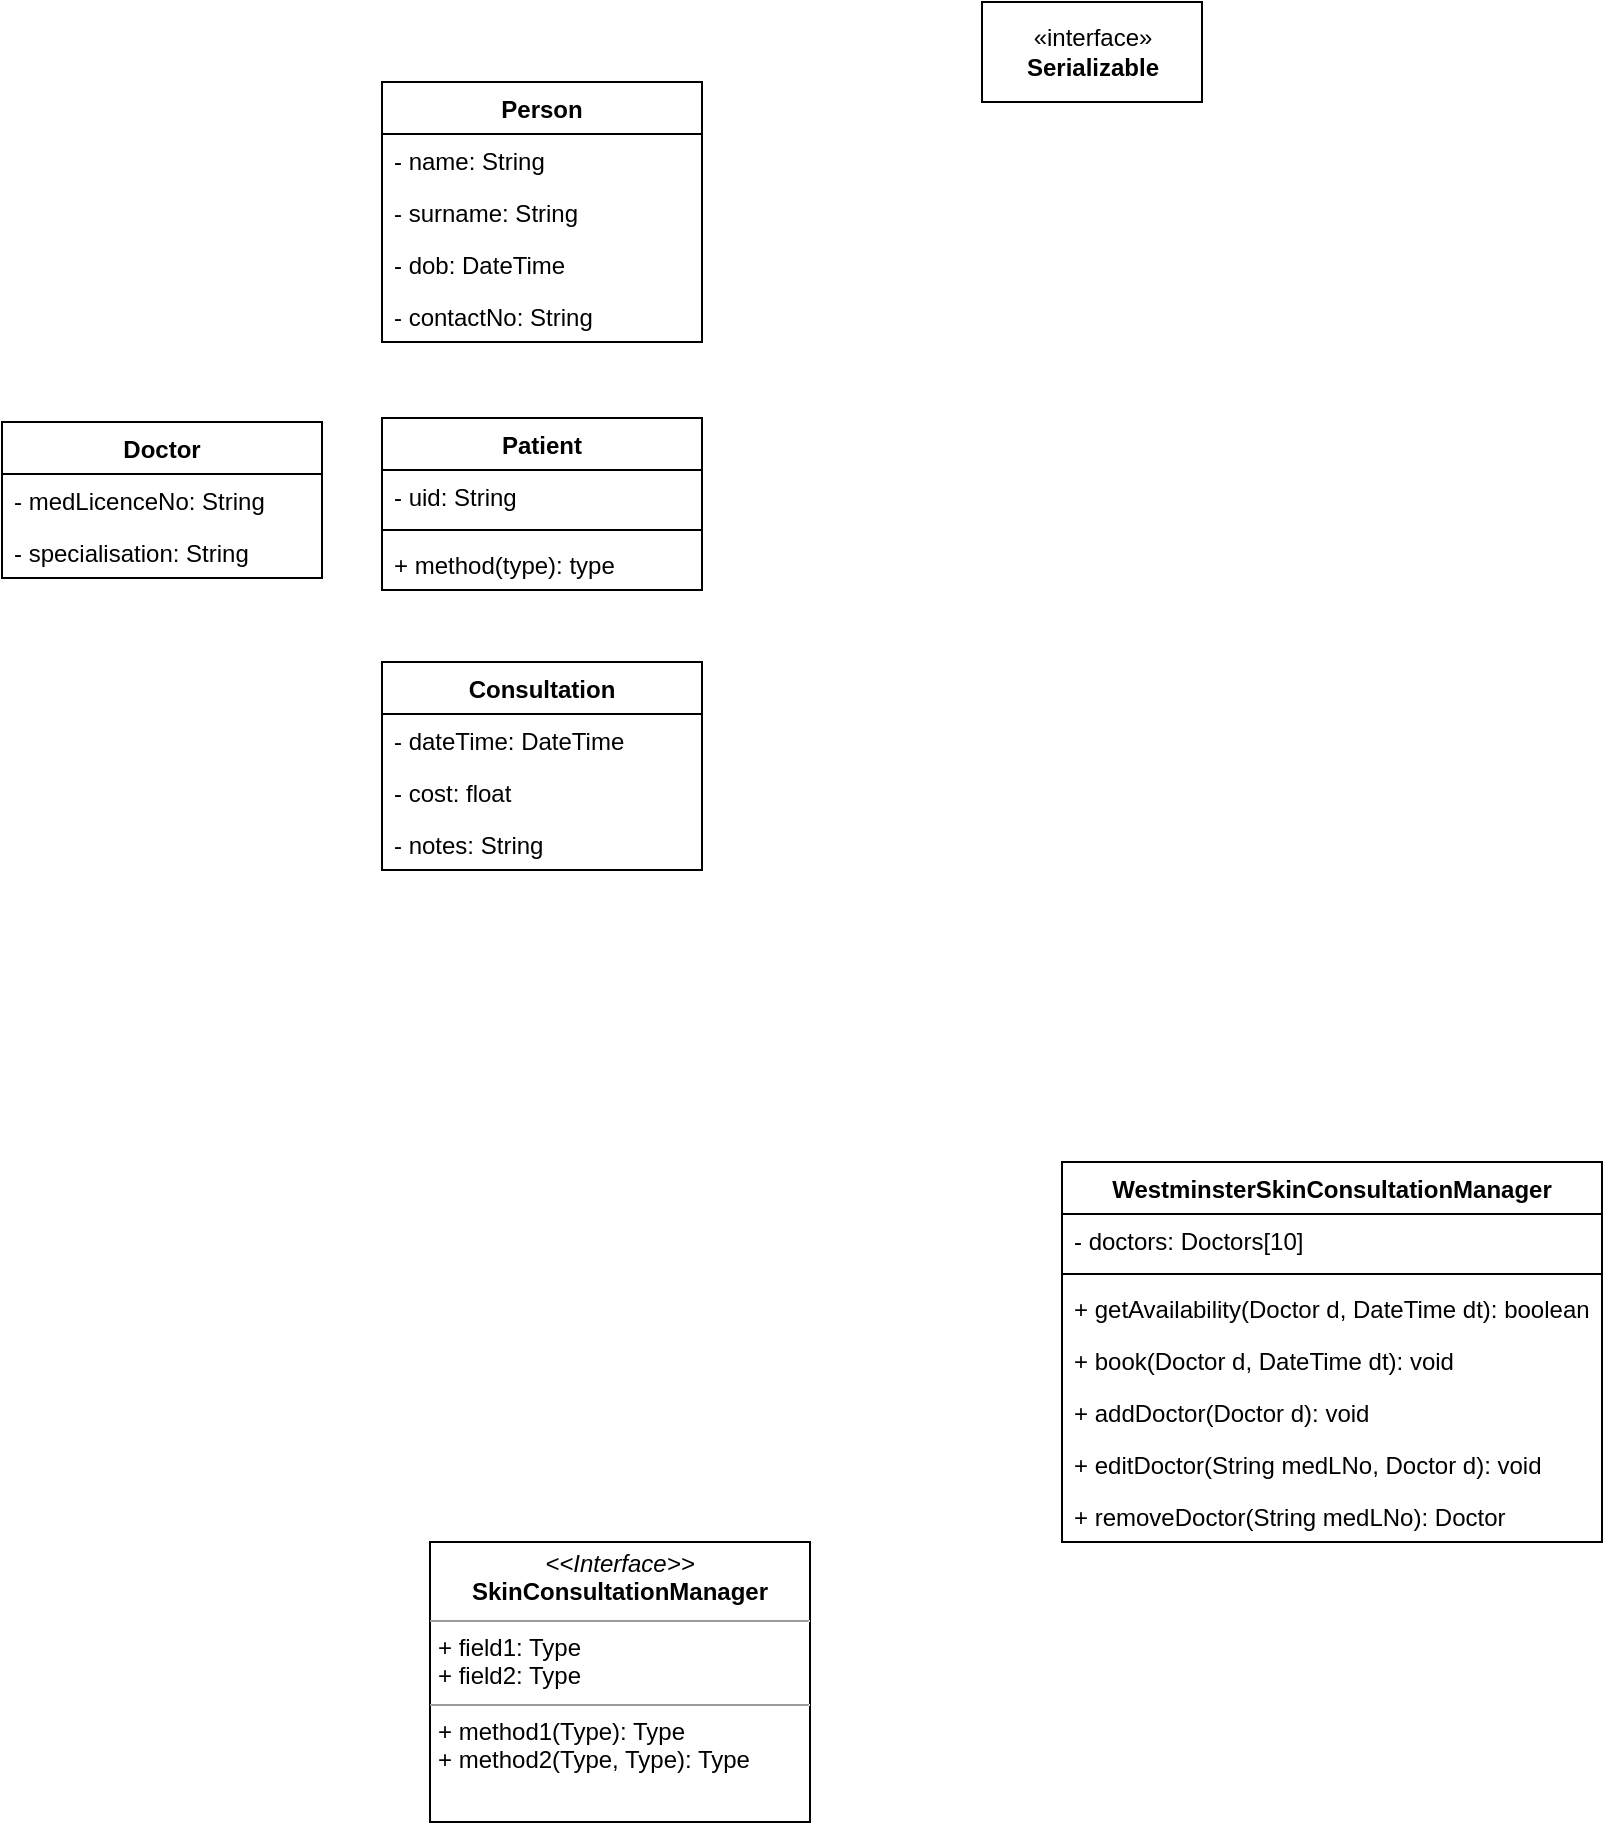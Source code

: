 <mxfile version="20.5.3" type="github">
  <diagram id="nVJlMUDEPwe4vzKLMH_6" name="Page-1">
    <mxGraphModel dx="460" dy="776" grid="1" gridSize="10" guides="1" tooltips="1" connect="1" arrows="1" fold="1" page="1" pageScale="1" pageWidth="827" pageHeight="1169" math="0" shadow="0">
      <root>
        <mxCell id="0" />
        <mxCell id="1" parent="0" />
        <mxCell id="Qx4rC9yRn6OZIbZmV-vm-1" value="Person" style="swimlane;fontStyle=1;align=center;verticalAlign=top;childLayout=stackLayout;horizontal=1;startSize=26;horizontalStack=0;resizeParent=1;resizeParentMax=0;resizeLast=0;collapsible=1;marginBottom=0;" parent="1" vertex="1">
          <mxGeometry x="200" y="60" width="160" height="130" as="geometry" />
        </mxCell>
        <mxCell id="Qx4rC9yRn6OZIbZmV-vm-2" value="- name: String" style="text;strokeColor=none;fillColor=none;align=left;verticalAlign=top;spacingLeft=4;spacingRight=4;overflow=hidden;rotatable=0;points=[[0,0.5],[1,0.5]];portConstraint=eastwest;" parent="Qx4rC9yRn6OZIbZmV-vm-1" vertex="1">
          <mxGeometry y="26" width="160" height="26" as="geometry" />
        </mxCell>
        <mxCell id="si1_aMFaE8ZHrP522x67-1" value="- surname: String" style="text;strokeColor=none;fillColor=none;align=left;verticalAlign=top;spacingLeft=4;spacingRight=4;overflow=hidden;rotatable=0;points=[[0,0.5],[1,0.5]];portConstraint=eastwest;" vertex="1" parent="Qx4rC9yRn6OZIbZmV-vm-1">
          <mxGeometry y="52" width="160" height="26" as="geometry" />
        </mxCell>
        <mxCell id="si1_aMFaE8ZHrP522x67-2" value="- dob: DateTime" style="text;strokeColor=none;fillColor=none;align=left;verticalAlign=top;spacingLeft=4;spacingRight=4;overflow=hidden;rotatable=0;points=[[0,0.5],[1,0.5]];portConstraint=eastwest;" vertex="1" parent="Qx4rC9yRn6OZIbZmV-vm-1">
          <mxGeometry y="78" width="160" height="26" as="geometry" />
        </mxCell>
        <mxCell id="si1_aMFaE8ZHrP522x67-3" value="- contactNo: String" style="text;strokeColor=none;fillColor=none;align=left;verticalAlign=top;spacingLeft=4;spacingRight=4;overflow=hidden;rotatable=0;points=[[0,0.5],[1,0.5]];portConstraint=eastwest;" vertex="1" parent="Qx4rC9yRn6OZIbZmV-vm-1">
          <mxGeometry y="104" width="160" height="26" as="geometry" />
        </mxCell>
        <mxCell id="Qx4rC9yRn6OZIbZmV-vm-5" value="Doctor" style="swimlane;fontStyle=1;align=center;verticalAlign=top;childLayout=stackLayout;horizontal=1;startSize=26;horizontalStack=0;resizeParent=1;resizeParentMax=0;resizeLast=0;collapsible=1;marginBottom=0;" parent="1" vertex="1">
          <mxGeometry x="10" y="230" width="160" height="78" as="geometry" />
        </mxCell>
        <mxCell id="Qx4rC9yRn6OZIbZmV-vm-6" value="- medLicenceNo: String" style="text;strokeColor=none;fillColor=none;align=left;verticalAlign=top;spacingLeft=4;spacingRight=4;overflow=hidden;rotatable=0;points=[[0,0.5],[1,0.5]];portConstraint=eastwest;" parent="Qx4rC9yRn6OZIbZmV-vm-5" vertex="1">
          <mxGeometry y="26" width="160" height="26" as="geometry" />
        </mxCell>
        <mxCell id="Qx4rC9yRn6OZIbZmV-vm-8" value="- specialisation: String" style="text;strokeColor=none;fillColor=none;align=left;verticalAlign=top;spacingLeft=4;spacingRight=4;overflow=hidden;rotatable=0;points=[[0,0.5],[1,0.5]];portConstraint=eastwest;" parent="Qx4rC9yRn6OZIbZmV-vm-5" vertex="1">
          <mxGeometry y="52" width="160" height="26" as="geometry" />
        </mxCell>
        <mxCell id="Qx4rC9yRn6OZIbZmV-vm-9" value="Patient" style="swimlane;fontStyle=1;align=center;verticalAlign=top;childLayout=stackLayout;horizontal=1;startSize=26;horizontalStack=0;resizeParent=1;resizeParentMax=0;resizeLast=0;collapsible=1;marginBottom=0;" parent="1" vertex="1">
          <mxGeometry x="200" y="228" width="160" height="86" as="geometry" />
        </mxCell>
        <mxCell id="Qx4rC9yRn6OZIbZmV-vm-10" value="- uid: String" style="text;strokeColor=none;fillColor=none;align=left;verticalAlign=top;spacingLeft=4;spacingRight=4;overflow=hidden;rotatable=0;points=[[0,0.5],[1,0.5]];portConstraint=eastwest;" parent="Qx4rC9yRn6OZIbZmV-vm-9" vertex="1">
          <mxGeometry y="26" width="160" height="26" as="geometry" />
        </mxCell>
        <mxCell id="Qx4rC9yRn6OZIbZmV-vm-11" value="" style="line;strokeWidth=1;fillColor=none;align=left;verticalAlign=middle;spacingTop=-1;spacingLeft=3;spacingRight=3;rotatable=0;labelPosition=right;points=[];portConstraint=eastwest;strokeColor=inherit;" parent="Qx4rC9yRn6OZIbZmV-vm-9" vertex="1">
          <mxGeometry y="52" width="160" height="8" as="geometry" />
        </mxCell>
        <mxCell id="Qx4rC9yRn6OZIbZmV-vm-12" value="+ method(type): type" style="text;strokeColor=none;fillColor=none;align=left;verticalAlign=top;spacingLeft=4;spacingRight=4;overflow=hidden;rotatable=0;points=[[0,0.5],[1,0.5]];portConstraint=eastwest;" parent="Qx4rC9yRn6OZIbZmV-vm-9" vertex="1">
          <mxGeometry y="60" width="160" height="26" as="geometry" />
        </mxCell>
        <mxCell id="Qx4rC9yRn6OZIbZmV-vm-17" value="Consultation" style="swimlane;fontStyle=1;align=center;verticalAlign=top;childLayout=stackLayout;horizontal=1;startSize=26;horizontalStack=0;resizeParent=1;resizeParentMax=0;resizeLast=0;collapsible=1;marginBottom=0;" parent="1" vertex="1">
          <mxGeometry x="200" y="350" width="160" height="104" as="geometry" />
        </mxCell>
        <mxCell id="Qx4rC9yRn6OZIbZmV-vm-18" value="- dateTime: DateTime" style="text;strokeColor=none;fillColor=none;align=left;verticalAlign=top;spacingLeft=4;spacingRight=4;overflow=hidden;rotatable=0;points=[[0,0.5],[1,0.5]];portConstraint=eastwest;" parent="Qx4rC9yRn6OZIbZmV-vm-17" vertex="1">
          <mxGeometry y="26" width="160" height="26" as="geometry" />
        </mxCell>
        <mxCell id="si1_aMFaE8ZHrP522x67-4" value="- cost: float" style="text;strokeColor=none;fillColor=none;align=left;verticalAlign=top;spacingLeft=4;spacingRight=4;overflow=hidden;rotatable=0;points=[[0,0.5],[1,0.5]];portConstraint=eastwest;" vertex="1" parent="Qx4rC9yRn6OZIbZmV-vm-17">
          <mxGeometry y="52" width="160" height="26" as="geometry" />
        </mxCell>
        <mxCell id="si1_aMFaE8ZHrP522x67-5" value="- notes: String" style="text;strokeColor=none;fillColor=none;align=left;verticalAlign=top;spacingLeft=4;spacingRight=4;overflow=hidden;rotatable=0;points=[[0,0.5],[1,0.5]];portConstraint=eastwest;" vertex="1" parent="Qx4rC9yRn6OZIbZmV-vm-17">
          <mxGeometry y="78" width="160" height="26" as="geometry" />
        </mxCell>
        <mxCell id="si1_aMFaE8ZHrP522x67-6" value="WestminsterSkinConsultationManager" style="swimlane;fontStyle=1;childLayout=stackLayout;horizontal=1;startSize=26;fillColor=none;horizontalStack=0;resizeParent=1;resizeParentMax=0;resizeLast=0;collapsible=1;marginBottom=0;" vertex="1" parent="1">
          <mxGeometry x="540" y="600" width="270" height="190" as="geometry" />
        </mxCell>
        <mxCell id="si1_aMFaE8ZHrP522x67-7" value="- doctors: Doctors[10]" style="text;strokeColor=none;fillColor=none;align=left;verticalAlign=top;spacingLeft=4;spacingRight=4;overflow=hidden;rotatable=0;points=[[0,0.5],[1,0.5]];portConstraint=eastwest;" vertex="1" parent="si1_aMFaE8ZHrP522x67-6">
          <mxGeometry y="26" width="270" height="26" as="geometry" />
        </mxCell>
        <mxCell id="si1_aMFaE8ZHrP522x67-11" value="" style="line;strokeWidth=1;fillColor=none;align=left;verticalAlign=middle;spacingTop=-1;spacingLeft=3;spacingRight=3;rotatable=0;labelPosition=right;points=[];portConstraint=eastwest;strokeColor=inherit;" vertex="1" parent="si1_aMFaE8ZHrP522x67-6">
          <mxGeometry y="52" width="270" height="8" as="geometry" />
        </mxCell>
        <mxCell id="si1_aMFaE8ZHrP522x67-12" value="+ getAvailability(Doctor d, DateTime dt): boolean" style="text;strokeColor=none;fillColor=none;align=left;verticalAlign=top;spacingLeft=4;spacingRight=4;overflow=hidden;rotatable=0;points=[[0,0.5],[1,0.5]];portConstraint=eastwest;" vertex="1" parent="si1_aMFaE8ZHrP522x67-6">
          <mxGeometry y="60" width="270" height="26" as="geometry" />
        </mxCell>
        <mxCell id="si1_aMFaE8ZHrP522x67-14" value="+ book(Doctor d, DateTime dt): void" style="text;strokeColor=none;fillColor=none;align=left;verticalAlign=top;spacingLeft=4;spacingRight=4;overflow=hidden;rotatable=0;points=[[0,0.5],[1,0.5]];portConstraint=eastwest;" vertex="1" parent="si1_aMFaE8ZHrP522x67-6">
          <mxGeometry y="86" width="270" height="26" as="geometry" />
        </mxCell>
        <mxCell id="si1_aMFaE8ZHrP522x67-15" value="+ addDoctor(Doctor d): void" style="text;strokeColor=none;fillColor=none;align=left;verticalAlign=top;spacingLeft=4;spacingRight=4;overflow=hidden;rotatable=0;points=[[0,0.5],[1,0.5]];portConstraint=eastwest;" vertex="1" parent="si1_aMFaE8ZHrP522x67-6">
          <mxGeometry y="112" width="270" height="26" as="geometry" />
        </mxCell>
        <mxCell id="si1_aMFaE8ZHrP522x67-16" value="+ editDoctor(String medLNo, Doctor d): void" style="text;strokeColor=none;fillColor=none;align=left;verticalAlign=top;spacingLeft=4;spacingRight=4;overflow=hidden;rotatable=0;points=[[0,0.5],[1,0.5]];portConstraint=eastwest;" vertex="1" parent="si1_aMFaE8ZHrP522x67-6">
          <mxGeometry y="138" width="270" height="26" as="geometry" />
        </mxCell>
        <mxCell id="si1_aMFaE8ZHrP522x67-17" value="+ removeDoctor(String medLNo): Doctor" style="text;strokeColor=none;fillColor=none;align=left;verticalAlign=top;spacingLeft=4;spacingRight=4;overflow=hidden;rotatable=0;points=[[0,0.5],[1,0.5]];portConstraint=eastwest;" vertex="1" parent="si1_aMFaE8ZHrP522x67-6">
          <mxGeometry y="164" width="270" height="26" as="geometry" />
        </mxCell>
        <mxCell id="si1_aMFaE8ZHrP522x67-13" value="&lt;p style=&quot;margin:0px;margin-top:4px;text-align:center;&quot;&gt;&lt;i&gt;&amp;lt;&amp;lt;Interface&amp;gt;&amp;gt;&lt;/i&gt;&lt;br&gt;&lt;b&gt;SkinConsultationManager&lt;/b&gt;&lt;/p&gt;&lt;hr size=&quot;1&quot;&gt;&lt;p style=&quot;margin:0px;margin-left:4px;&quot;&gt;+ field1: Type&lt;br&gt;+ field2: Type&lt;/p&gt;&lt;hr size=&quot;1&quot;&gt;&lt;p style=&quot;margin:0px;margin-left:4px;&quot;&gt;+ method1(Type): Type&lt;br&gt;+ method2(Type, Type): Type&lt;/p&gt;" style="verticalAlign=top;align=left;overflow=fill;fontSize=12;fontFamily=Helvetica;html=1;" vertex="1" parent="1">
          <mxGeometry x="224" y="790" width="190" height="140" as="geometry" />
        </mxCell>
        <mxCell id="si1_aMFaE8ZHrP522x67-18" value="«interface»&lt;br&gt;&lt;b&gt;Serializable&lt;/b&gt;" style="html=1;" vertex="1" parent="1">
          <mxGeometry x="500" y="20" width="110" height="50" as="geometry" />
        </mxCell>
      </root>
    </mxGraphModel>
  </diagram>
</mxfile>
